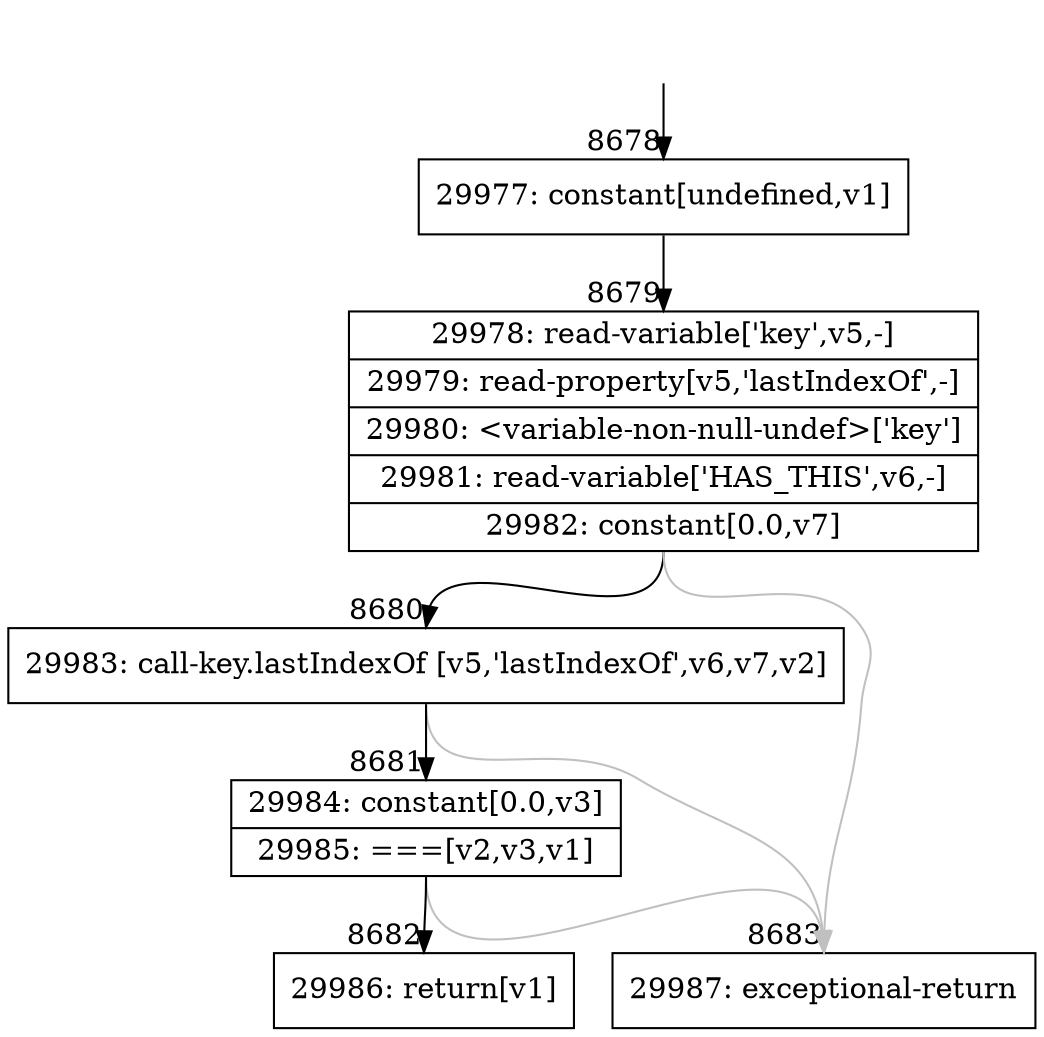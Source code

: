 digraph {
rankdir="TD"
BB_entry732[shape=none,label=""];
BB_entry732 -> BB8678 [tailport=s, headport=n, headlabel="    8678"]
BB8678 [shape=record label="{29977: constant[undefined,v1]}" ] 
BB8678 -> BB8679 [tailport=s, headport=n, headlabel="      8679"]
BB8679 [shape=record label="{29978: read-variable['key',v5,-]|29979: read-property[v5,'lastIndexOf',-]|29980: \<variable-non-null-undef\>['key']|29981: read-variable['HAS_THIS',v6,-]|29982: constant[0.0,v7]}" ] 
BB8679 -> BB8680 [tailport=s, headport=n, headlabel="      8680"]
BB8679 -> BB8683 [tailport=s, headport=n, color=gray, headlabel="      8683"]
BB8680 [shape=record label="{29983: call-key.lastIndexOf [v5,'lastIndexOf',v6,v7,v2]}" ] 
BB8680 -> BB8681 [tailport=s, headport=n, headlabel="      8681"]
BB8680 -> BB8683 [tailport=s, headport=n, color=gray]
BB8681 [shape=record label="{29984: constant[0.0,v3]|29985: ===[v2,v3,v1]}" ] 
BB8681 -> BB8682 [tailport=s, headport=n, headlabel="      8682"]
BB8681 -> BB8683 [tailport=s, headport=n, color=gray]
BB8682 [shape=record label="{29986: return[v1]}" ] 
BB8683 [shape=record label="{29987: exceptional-return}" ] 
//#$~ 15544
}
